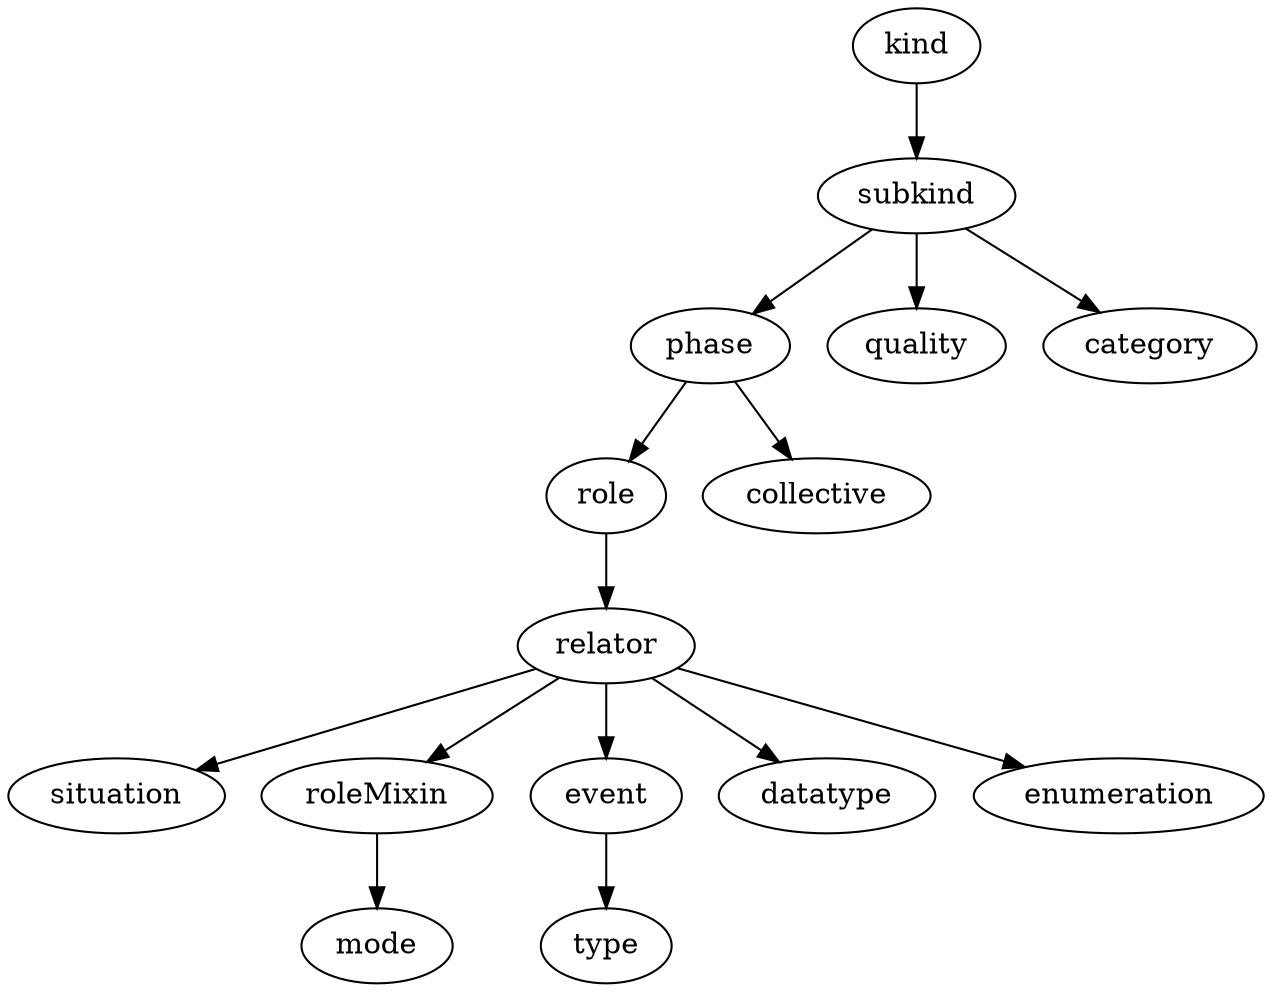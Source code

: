 strict digraph  {
kind;
subkind;
phase;
quality;
category;
role;
collective;
relator;
situation;
roleMixin;
event;
datatype;
enumeration;
type;
mode;
kind -> subkind;
subkind -> phase;
subkind -> quality;
subkind -> category;
phase -> role;
phase -> collective;
role -> relator;
relator -> situation;
relator -> roleMixin;
relator -> event;
relator -> datatype;
relator -> enumeration;
roleMixin -> mode;
event -> type;
}
